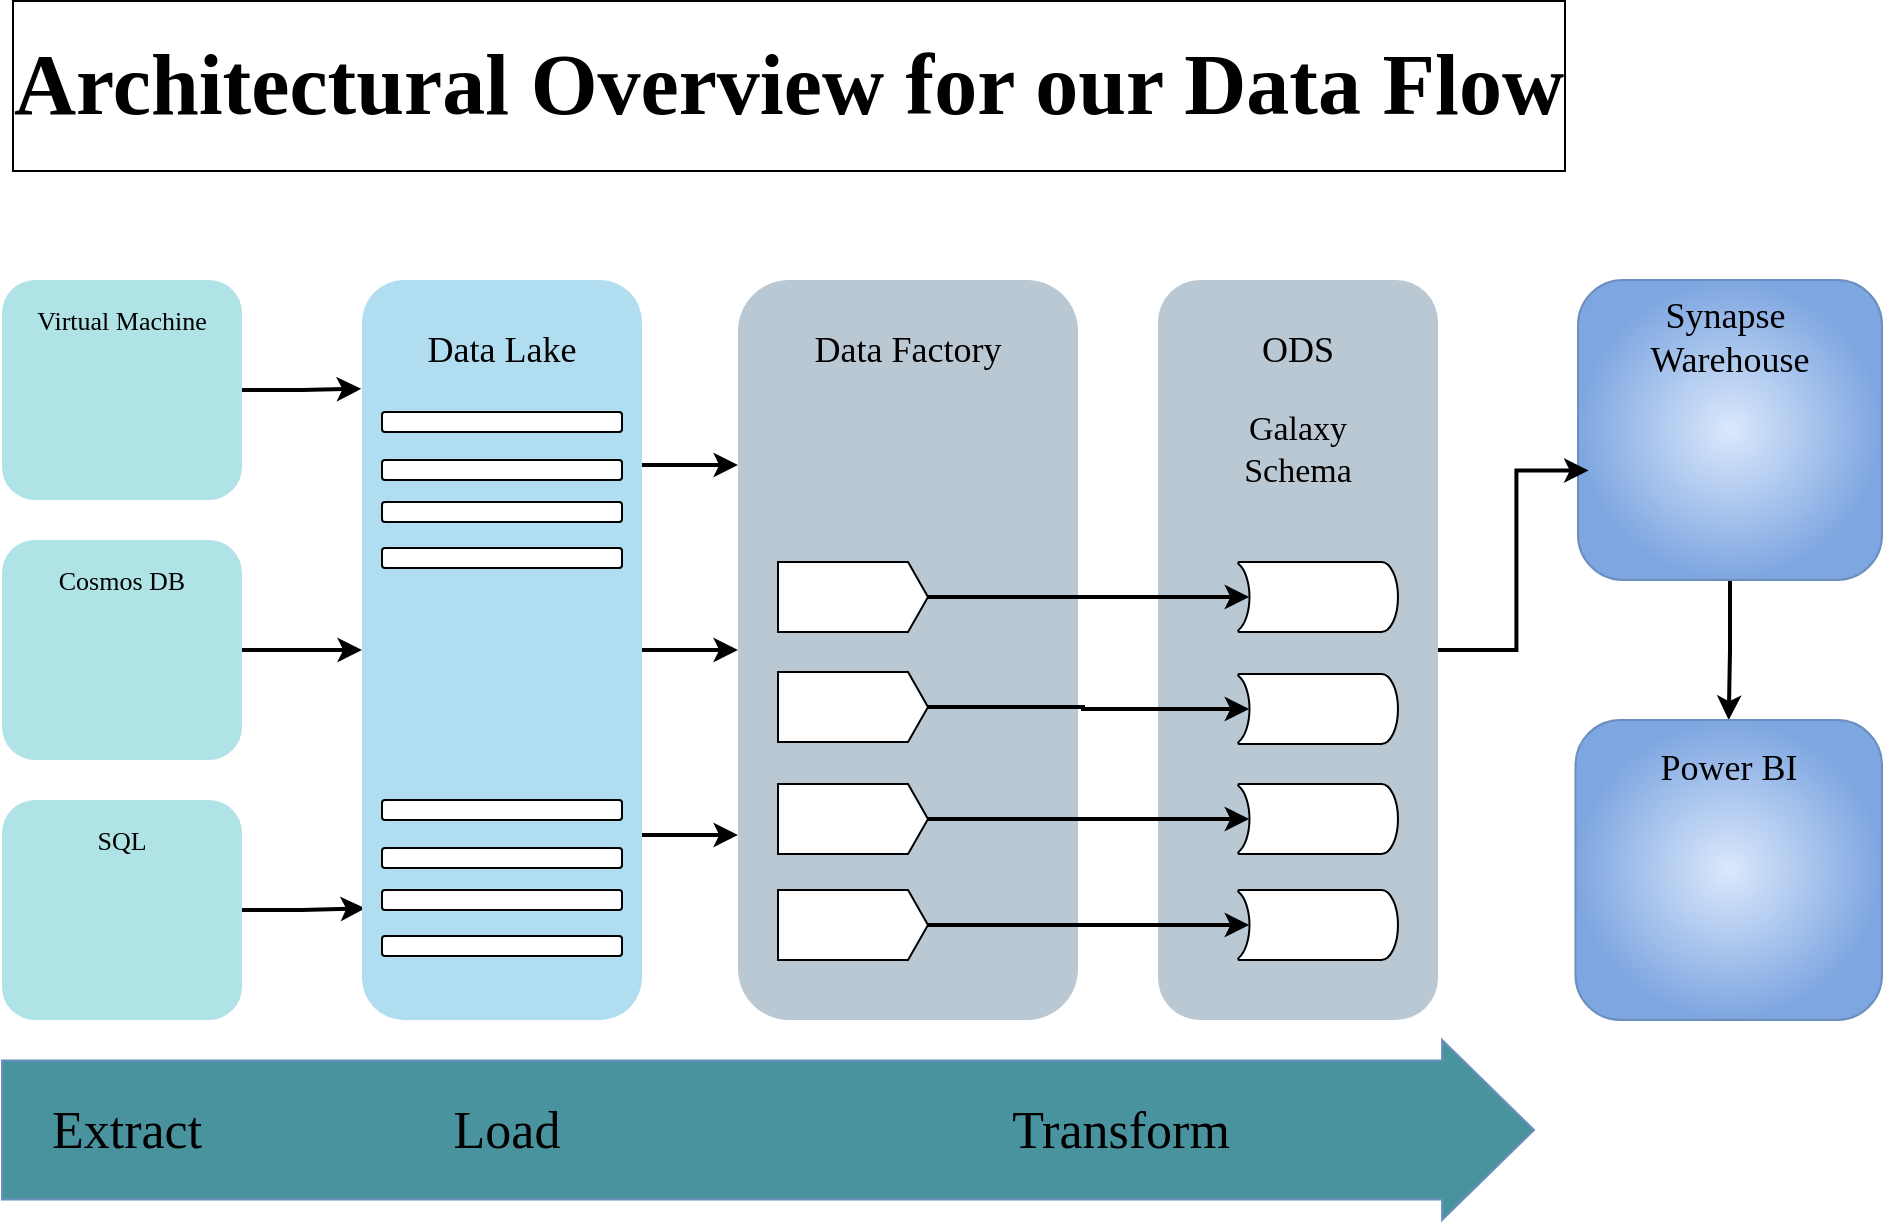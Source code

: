 <mxfile version="22.1.11" type="github">
  <diagram name="Page-1" id="jt3PBPhwUnPafhOXya_J">
    <mxGraphModel dx="1468" dy="938" grid="1" gridSize="10" guides="1" tooltips="1" connect="1" arrows="1" fold="1" page="1" pageScale="1" pageWidth="850" pageHeight="1100" math="0" shadow="0">
      <root>
        <mxCell id="0" />
        <mxCell id="1" parent="0" />
        <mxCell id="L3UYxXxdt7HCs2LZCHzP-1" value="&lt;p style=&quot;line-height: 500%;&quot;&gt;&lt;font style=&quot;font-size: 13px;&quot; face=&quot;Georgia&quot;&gt;Virtual Machine&lt;/font&gt;&lt;/p&gt;" style="rounded=1;whiteSpace=wrap;html=1;align=center;spacingTop=-70;fillColor=#b0e3e6;strokeColor=none;" parent="1" vertex="1">
          <mxGeometry x="100" y="190" width="120" height="110" as="geometry" />
        </mxCell>
        <mxCell id="L3UYxXxdt7HCs2LZCHzP-2" value="" style="shape=image;verticalLabelPosition=bottom;labelBackgroundColor=default;verticalAlign=top;aspect=fixed;imageAspect=0;image=https://static-00.iconduck.com/assets.00/virtual-machines-icon-512x464-nlf7gddb.png;" parent="1" vertex="1">
          <mxGeometry x="124.69" y="229" width="70.62" height="64" as="geometry" />
        </mxCell>
        <mxCell id="L3UYxXxdt7HCs2LZCHzP-8" style="edgeStyle=orthogonalEdgeStyle;rounded=0;orthogonalLoop=1;jettySize=auto;html=1;fontSize=12;horizontal=1;strokeWidth=2;entryX=0;entryY=0.5;entryDx=0;entryDy=0;" parent="1" source="L3UYxXxdt7HCs2LZCHzP-3" target="L3UYxXxdt7HCs2LZCHzP-7" edge="1">
          <mxGeometry relative="1" as="geometry">
            <mxPoint x="270" y="375" as="targetPoint" />
          </mxGeometry>
        </mxCell>
        <mxCell id="L3UYxXxdt7HCs2LZCHzP-3" value="&lt;p style=&quot;line-height: 500%;&quot;&gt;&lt;font face=&quot;Georgia&quot;&gt;&lt;span style=&quot;font-size: 13px;&quot;&gt;Cosmos DB&lt;/span&gt;&lt;/font&gt;&lt;/p&gt;" style="rounded=1;whiteSpace=wrap;html=1;align=center;spacingTop=-70;fillColor=#b0e3e6;strokeColor=none;" parent="1" vertex="1">
          <mxGeometry x="100" y="320" width="120" height="110" as="geometry" />
        </mxCell>
        <mxCell id="L3UYxXxdt7HCs2LZCHzP-4" value="" style="shape=image;verticalLabelPosition=bottom;labelBackgroundColor=default;verticalAlign=top;aspect=fixed;imageAspect=0;image=https://devblogs.microsoft.com/cosmosdb/wp-content/uploads/sites/52/2019/10/FeaturedDefault.png;" parent="1" vertex="1">
          <mxGeometry x="104" y="357" width="112" height="70" as="geometry" />
        </mxCell>
        <mxCell id="L3UYxXxdt7HCs2LZCHzP-9" style="edgeStyle=orthogonalEdgeStyle;rounded=0;orthogonalLoop=1;jettySize=auto;html=1;fontSize=12;horizontal=1;strokeWidth=2;entryX=0.011;entryY=0.849;entryDx=0;entryDy=0;entryPerimeter=0;" parent="1" source="L3UYxXxdt7HCs2LZCHzP-5" target="L3UYxXxdt7HCs2LZCHzP-7" edge="1">
          <mxGeometry relative="1" as="geometry">
            <mxPoint x="270" y="505" as="targetPoint" />
          </mxGeometry>
        </mxCell>
        <mxCell id="L3UYxXxdt7HCs2LZCHzP-5" value="&lt;p style=&quot;line-height: 500%;&quot;&gt;&lt;font face=&quot;Georgia&quot;&gt;&lt;span style=&quot;font-size: 13px;&quot;&gt;SQL&lt;/span&gt;&lt;/font&gt;&lt;/p&gt;" style="rounded=1;whiteSpace=wrap;html=1;align=center;spacingTop=-70;fillColor=#b0e3e6;strokeColor=none;" parent="1" vertex="1">
          <mxGeometry x="100" y="450" width="120" height="110" as="geometry" />
        </mxCell>
        <mxCell id="L3UYxXxdt7HCs2LZCHzP-6" value="" style="shape=image;verticalLabelPosition=bottom;labelBackgroundColor=default;verticalAlign=top;aspect=fixed;imageAspect=0;image=https://static-00.iconduck.com/assets.00/sql-database-sql-azure-icon-1955x2048-4pmty46t.png;" parent="1" vertex="1">
          <mxGeometry x="127.34" y="485.61" width="65.31" height="68.39" as="geometry" />
        </mxCell>
        <mxCell id="L3UYxXxdt7HCs2LZCHzP-44" value="" style="edgeStyle=orthogonalEdgeStyle;rounded=0;orthogonalLoop=1;jettySize=auto;html=1;strokeWidth=2;entryX=0;entryY=0.5;entryDx=0;entryDy=0;" parent="1" source="L3UYxXxdt7HCs2LZCHzP-7" edge="1" target="L3UYxXxdt7HCs2LZCHzP-54">
          <mxGeometry relative="1" as="geometry">
            <mxPoint x="460" y="375" as="targetPoint" />
          </mxGeometry>
        </mxCell>
        <mxCell id="L3UYxXxdt7HCs2LZCHzP-46" style="edgeStyle=orthogonalEdgeStyle;rounded=0;orthogonalLoop=1;jettySize=auto;html=1;exitX=1;exitY=0.75;exitDx=0;exitDy=0;entryX=0;entryY=0.75;entryDx=0;entryDy=0;strokeWidth=2;" parent="1" source="L3UYxXxdt7HCs2LZCHzP-7" edge="1" target="L3UYxXxdt7HCs2LZCHzP-54">
          <mxGeometry relative="1" as="geometry">
            <mxPoint x="460" y="467.5" as="targetPoint" />
          </mxGeometry>
        </mxCell>
        <mxCell id="L3UYxXxdt7HCs2LZCHzP-47" style="edgeStyle=orthogonalEdgeStyle;rounded=0;orthogonalLoop=1;jettySize=auto;html=1;exitX=1;exitY=0.25;exitDx=0;exitDy=0;entryX=0;entryY=0.25;entryDx=0;entryDy=0;strokeWidth=2;" parent="1" source="L3UYxXxdt7HCs2LZCHzP-7" edge="1" target="L3UYxXxdt7HCs2LZCHzP-54">
          <mxGeometry relative="1" as="geometry">
            <mxPoint x="460" y="282.5" as="targetPoint" />
          </mxGeometry>
        </mxCell>
        <mxCell id="L3UYxXxdt7HCs2LZCHzP-7" value="&lt;font style=&quot;font-size: 18px;&quot; face=&quot;Garamond&quot;&gt;Data Lake&lt;/font&gt;" style="rounded=1;whiteSpace=wrap;html=1;spacingTop=-300;fillColor=#b1ddf0;strokeColor=none;" parent="1" vertex="1">
          <mxGeometry x="280" y="190" width="140" height="370" as="geometry" />
        </mxCell>
        <mxCell id="L3UYxXxdt7HCs2LZCHzP-11" value="" style="rounded=1;whiteSpace=wrap;html=1;" parent="1" vertex="1">
          <mxGeometry x="290" y="256" width="120" height="10" as="geometry" />
        </mxCell>
        <mxCell id="L3UYxXxdt7HCs2LZCHzP-13" value="" style="rounded=1;whiteSpace=wrap;html=1;" parent="1" vertex="1">
          <mxGeometry x="290" y="280" width="120" height="10" as="geometry" />
        </mxCell>
        <mxCell id="L3UYxXxdt7HCs2LZCHzP-14" value="" style="rounded=1;whiteSpace=wrap;html=1;" parent="1" vertex="1">
          <mxGeometry x="290" y="301" width="120" height="10" as="geometry" />
        </mxCell>
        <mxCell id="L3UYxXxdt7HCs2LZCHzP-15" value="" style="rounded=1;whiteSpace=wrap;html=1;" parent="1" vertex="1">
          <mxGeometry x="290" y="324" width="120" height="10" as="geometry" />
        </mxCell>
        <mxCell id="L3UYxXxdt7HCs2LZCHzP-16" value="" style="rounded=1;whiteSpace=wrap;html=1;" parent="1" vertex="1">
          <mxGeometry x="290" y="450" width="120" height="10" as="geometry" />
        </mxCell>
        <mxCell id="L3UYxXxdt7HCs2LZCHzP-17" value="" style="rounded=1;whiteSpace=wrap;html=1;" parent="1" vertex="1">
          <mxGeometry x="290" y="474" width="120" height="10" as="geometry" />
        </mxCell>
        <mxCell id="L3UYxXxdt7HCs2LZCHzP-18" value="" style="rounded=1;whiteSpace=wrap;html=1;" parent="1" vertex="1">
          <mxGeometry x="290" y="495" width="120" height="10" as="geometry" />
        </mxCell>
        <mxCell id="L3UYxXxdt7HCs2LZCHzP-19" value="" style="rounded=1;whiteSpace=wrap;html=1;" parent="1" vertex="1">
          <mxGeometry x="290" y="518" width="120" height="10" as="geometry" />
        </mxCell>
        <mxCell id="L3UYxXxdt7HCs2LZCHzP-41" value="" style="shape=image;verticalLabelPosition=bottom;labelBackgroundColor=default;verticalAlign=top;aspect=fixed;imageAspect=0;image=https://cdn-images-1.medium.com/max/914/1*iYJgfYgxDWBcfWjl1twsag.png;" parent="1" vertex="1">
          <mxGeometry x="275" y="353.5" width="150.48" height="79" as="geometry" />
        </mxCell>
        <mxCell id="L3UYxXxdt7HCs2LZCHzP-49" style="edgeStyle=orthogonalEdgeStyle;rounded=0;orthogonalLoop=1;jettySize=auto;html=1;exitX=1;exitY=0.5;exitDx=0;exitDy=0;entryX=-0.003;entryY=0.147;entryDx=0;entryDy=0;entryPerimeter=0;strokeWidth=2;" parent="1" source="L3UYxXxdt7HCs2LZCHzP-1" target="L3UYxXxdt7HCs2LZCHzP-7" edge="1">
          <mxGeometry relative="1" as="geometry" />
        </mxCell>
        <mxCell id="L3UYxXxdt7HCs2LZCHzP-53" value="&lt;font style=&quot;font-size: 18px;&quot; face=&quot;Garamond&quot;&gt;ODS&lt;/font&gt;" style="rounded=1;whiteSpace=wrap;html=1;spacingTop=-300;fillColor=#bac8d3;strokeColor=none;" parent="1" vertex="1">
          <mxGeometry x="678" y="190" width="140" height="370" as="geometry" />
        </mxCell>
        <mxCell id="L3UYxXxdt7HCs2LZCHzP-54" value="&lt;font style=&quot;font-size: 18px;&quot; face=&quot;Garamond&quot;&gt;Data Factory&lt;/font&gt;" style="rounded=1;whiteSpace=wrap;html=1;spacingTop=-300;fillColor=#bac8d3;strokeColor=none;" parent="1" vertex="1">
          <mxGeometry x="468" y="190" width="170" height="370" as="geometry" />
        </mxCell>
        <mxCell id="cUaBks1Qy8qZdUU8rTtj-11" value="" style="shape=offPageConnector;whiteSpace=wrap;html=1;rotation=-90;size=0.133;" vertex="1" parent="1">
          <mxGeometry x="508" y="311" width="35" height="75" as="geometry" />
        </mxCell>
        <mxCell id="cUaBks1Qy8qZdUU8rTtj-12" value="" style="strokeWidth=1;html=1;shape=mxgraph.flowchart.stored_data;whiteSpace=wrap;rotation=-180;" vertex="1" parent="1">
          <mxGeometry x="718" y="331" width="80" height="35" as="geometry" />
        </mxCell>
        <mxCell id="cUaBks1Qy8qZdUU8rTtj-13" style="edgeStyle=orthogonalEdgeStyle;rounded=0;orthogonalLoop=1;jettySize=auto;html=1;exitX=0.5;exitY=1;exitDx=0;exitDy=0;entryX=0.93;entryY=0.5;entryDx=0;entryDy=0;entryPerimeter=0;strokeWidth=2;" edge="1" parent="1" source="cUaBks1Qy8qZdUU8rTtj-11" target="cUaBks1Qy8qZdUU8rTtj-12">
          <mxGeometry relative="1" as="geometry" />
        </mxCell>
        <mxCell id="cUaBks1Qy8qZdUU8rTtj-14" value="" style="shape=offPageConnector;whiteSpace=wrap;html=1;rotation=-90;size=0.133;" vertex="1" parent="1">
          <mxGeometry x="508" y="366" width="35" height="75" as="geometry" />
        </mxCell>
        <mxCell id="cUaBks1Qy8qZdUU8rTtj-15" value="" style="strokeWidth=1;html=1;shape=mxgraph.flowchart.stored_data;whiteSpace=wrap;rotation=-180;" vertex="1" parent="1">
          <mxGeometry x="718" y="387" width="80" height="35" as="geometry" />
        </mxCell>
        <mxCell id="cUaBks1Qy8qZdUU8rTtj-16" style="edgeStyle=orthogonalEdgeStyle;rounded=0;orthogonalLoop=1;jettySize=auto;html=1;exitX=0.5;exitY=1;exitDx=0;exitDy=0;entryX=0.93;entryY=0.5;entryDx=0;entryDy=0;entryPerimeter=0;strokeWidth=2;" edge="1" parent="1" source="cUaBks1Qy8qZdUU8rTtj-14" target="cUaBks1Qy8qZdUU8rTtj-15">
          <mxGeometry relative="1" as="geometry" />
        </mxCell>
        <mxCell id="cUaBks1Qy8qZdUU8rTtj-20" value="" style="shape=offPageConnector;whiteSpace=wrap;html=1;rotation=-90;size=0.133;" vertex="1" parent="1">
          <mxGeometry x="508" y="422" width="35" height="75" as="geometry" />
        </mxCell>
        <mxCell id="cUaBks1Qy8qZdUU8rTtj-21" value="" style="strokeWidth=1;html=1;shape=mxgraph.flowchart.stored_data;whiteSpace=wrap;rotation=-180;" vertex="1" parent="1">
          <mxGeometry x="718" y="442" width="80" height="35" as="geometry" />
        </mxCell>
        <mxCell id="cUaBks1Qy8qZdUU8rTtj-22" style="edgeStyle=orthogonalEdgeStyle;rounded=0;orthogonalLoop=1;jettySize=auto;html=1;exitX=0.5;exitY=1;exitDx=0;exitDy=0;entryX=0.93;entryY=0.5;entryDx=0;entryDy=0;entryPerimeter=0;strokeWidth=2;" edge="1" parent="1" source="cUaBks1Qy8qZdUU8rTtj-20" target="cUaBks1Qy8qZdUU8rTtj-21">
          <mxGeometry relative="1" as="geometry" />
        </mxCell>
        <mxCell id="cUaBks1Qy8qZdUU8rTtj-23" value="" style="shape=offPageConnector;whiteSpace=wrap;html=1;rotation=-90;size=0.133;" vertex="1" parent="1">
          <mxGeometry x="508" y="475" width="35" height="75" as="geometry" />
        </mxCell>
        <mxCell id="cUaBks1Qy8qZdUU8rTtj-24" value="" style="strokeWidth=1;html=1;shape=mxgraph.flowchart.stored_data;whiteSpace=wrap;rotation=-180;" vertex="1" parent="1">
          <mxGeometry x="718" y="495" width="80" height="35" as="geometry" />
        </mxCell>
        <mxCell id="cUaBks1Qy8qZdUU8rTtj-25" style="edgeStyle=orthogonalEdgeStyle;rounded=0;orthogonalLoop=1;jettySize=auto;html=1;exitX=0.5;exitY=1;exitDx=0;exitDy=0;entryX=0.93;entryY=0.5;entryDx=0;entryDy=0;entryPerimeter=0;strokeWidth=2;" edge="1" parent="1" source="cUaBks1Qy8qZdUU8rTtj-23" target="cUaBks1Qy8qZdUU8rTtj-24">
          <mxGeometry relative="1" as="geometry" />
        </mxCell>
        <mxCell id="cUaBks1Qy8qZdUU8rTtj-27" value="" style="shape=image;verticalLabelPosition=bottom;labelBackgroundColor=default;verticalAlign=top;aspect=fixed;imageAspect=0;image=https://symbols.getvecta.com/stencil_27/36_data-factory.e36cbf28ed.png;" vertex="1" parent="1">
          <mxGeometry x="521.5" y="249.75" width="63" height="63" as="geometry" />
        </mxCell>
        <mxCell id="cUaBks1Qy8qZdUU8rTtj-28" value="&lt;font face=&quot;Garamond&quot; style=&quot;font-size: 17px;&quot;&gt;Galaxy Schema&lt;/font&gt;" style="text;html=1;strokeColor=none;fillColor=none;align=center;verticalAlign=middle;whiteSpace=wrap;rounded=0;strokeWidth=1;" vertex="1" parent="1">
          <mxGeometry x="718" y="260" width="60" height="30" as="geometry" />
        </mxCell>
        <mxCell id="cUaBks1Qy8qZdUU8rTtj-57" style="edgeStyle=orthogonalEdgeStyle;rounded=0;orthogonalLoop=1;jettySize=auto;html=1;entryX=0.5;entryY=0;entryDx=0;entryDy=0;strokeWidth=2;" edge="1" parent="1" source="cUaBks1Qy8qZdUU8rTtj-29" target="cUaBks1Qy8qZdUU8rTtj-53">
          <mxGeometry relative="1" as="geometry" />
        </mxCell>
        <mxCell id="cUaBks1Qy8qZdUU8rTtj-29" value="&lt;p style=&quot;line-height: 60%;&quot;&gt;&lt;font face=&quot;Garamond&quot;&gt;&lt;span style=&quot;font-size: 18px;&quot;&gt;Synapse&amp;nbsp;&lt;/span&gt;&lt;/font&gt;&lt;/p&gt;&lt;p style=&quot;line-height: 60%;&quot;&gt;&lt;font face=&quot;Garamond&quot;&gt;&lt;span style=&quot;font-size: 18px;&quot;&gt;Warehouse&lt;/span&gt;&lt;/font&gt;&lt;/p&gt;" style="rounded=1;whiteSpace=wrap;html=1;spacingTop=-90;fillColor=#dae8fc;gradientColor=#7ea6e0;strokeColor=#6c8ebf;gradientDirection=radial;" vertex="1" parent="1">
          <mxGeometry x="888" y="190" width="152" height="150" as="geometry" />
        </mxCell>
        <mxCell id="cUaBks1Qy8qZdUU8rTtj-42" value="" style="shape=image;verticalLabelPosition=bottom;labelBackgroundColor=default;verticalAlign=top;aspect=fixed;imageAspect=0;image=https://azure.microsoft.com/svghandler/synapse-analytics/?width=600&amp;height=315;" vertex="1" parent="1">
          <mxGeometry x="896.38" y="256" width="135.24" height="71" as="geometry" />
        </mxCell>
        <mxCell id="cUaBks1Qy8qZdUU8rTtj-44" style="edgeStyle=orthogonalEdgeStyle;rounded=0;orthogonalLoop=1;jettySize=auto;html=1;exitX=0.5;exitY=1;exitDx=0;exitDy=0;" edge="1" parent="1" source="cUaBks1Qy8qZdUU8rTtj-29" target="cUaBks1Qy8qZdUU8rTtj-29">
          <mxGeometry relative="1" as="geometry" />
        </mxCell>
        <mxCell id="cUaBks1Qy8qZdUU8rTtj-46" style="edgeStyle=orthogonalEdgeStyle;rounded=0;orthogonalLoop=1;jettySize=auto;html=1;entryX=-0.023;entryY=0.412;entryDx=0;entryDy=0;entryPerimeter=0;strokeWidth=2;" edge="1" parent="1" source="L3UYxXxdt7HCs2LZCHzP-53" target="cUaBks1Qy8qZdUU8rTtj-42">
          <mxGeometry relative="1" as="geometry" />
        </mxCell>
        <mxCell id="cUaBks1Qy8qZdUU8rTtj-49" value="" style="shape=singleArrow;whiteSpace=wrap;html=1;arrowWidth=0.771;arrowSize=0.06;fillColor=#49939E;gradientColor=none;strokeColor=#6c8ebf;gradientDirection=west;" vertex="1" parent="1">
          <mxGeometry x="100" y="570" width="766" height="90" as="geometry" />
        </mxCell>
        <mxCell id="cUaBks1Qy8qZdUU8rTtj-50" value="Extract" style="text;html=1;strokeColor=none;fillColor=none;align=center;verticalAlign=middle;whiteSpace=wrap;rounded=0;fontSize=26;fontFamily=Georgia;" vertex="1" parent="1">
          <mxGeometry x="124.69" y="595" width="75.31" height="40" as="geometry" />
        </mxCell>
        <mxCell id="cUaBks1Qy8qZdUU8rTtj-51" value="Load" style="text;html=1;strokeColor=none;fillColor=none;align=center;verticalAlign=middle;whiteSpace=wrap;rounded=0;fontSize=26;fontFamily=Georgia;" vertex="1" parent="1">
          <mxGeometry x="314.93" y="595" width="75.31" height="40" as="geometry" />
        </mxCell>
        <mxCell id="cUaBks1Qy8qZdUU8rTtj-52" value="Transform" style="text;html=1;strokeColor=none;fillColor=none;align=center;verticalAlign=middle;whiteSpace=wrap;rounded=0;fontSize=26;fontFamily=Georgia;" vertex="1" parent="1">
          <mxGeometry x="622.35" y="595" width="75.31" height="40" as="geometry" />
        </mxCell>
        <mxCell id="cUaBks1Qy8qZdUU8rTtj-53" value="&lt;p style=&quot;line-height: 60%;&quot;&gt;&lt;font face=&quot;Garamond&quot;&gt;&lt;span style=&quot;font-size: 18px;&quot;&gt;Power BI&lt;/span&gt;&lt;/font&gt;&lt;/p&gt;" style="rounded=1;whiteSpace=wrap;html=1;spacingTop=-100;fillColor=#dae8fc;gradientColor=#7ea6e0;strokeColor=#6c8ebf;gradientDirection=radial;" vertex="1" parent="1">
          <mxGeometry x="886.74" y="410" width="153.26" height="150" as="geometry" />
        </mxCell>
        <mxCell id="cUaBks1Qy8qZdUU8rTtj-54" value="" style="shape=image;verticalLabelPosition=bottom;labelBackgroundColor=default;verticalAlign=top;aspect=fixed;imageAspect=0;image=https://1000logos.net/wp-content/uploads/2022/12/Power-BI-Logo.png;" vertex="1" parent="1">
          <mxGeometry x="893.74" y="460" width="137.88" height="77.55" as="geometry" />
        </mxCell>
        <mxCell id="cUaBks1Qy8qZdUU8rTtj-56" style="edgeStyle=orthogonalEdgeStyle;rounded=0;orthogonalLoop=1;jettySize=auto;html=1;exitX=0.5;exitY=1;exitDx=0;exitDy=0;" edge="1" parent="1" source="cUaBks1Qy8qZdUU8rTtj-29" target="cUaBks1Qy8qZdUU8rTtj-29">
          <mxGeometry relative="1" as="geometry" />
        </mxCell>
        <mxCell id="cUaBks1Qy8qZdUU8rTtj-58" value="&lt;h1&gt;&lt;font face=&quot;Georgia&quot; style=&quot;font-size: 43px;&quot;&gt;Architectural Overview for our Data Flow&lt;/font&gt;&lt;/h1&gt;" style="text;html=1;strokeColor=none;fillColor=none;spacing=5;spacingTop=-20;whiteSpace=wrap;overflow=hidden;rounded=0;fontStyle=1;labelBorderColor=default;" vertex="1" parent="1">
          <mxGeometry x="100" y="60" width="940" height="80" as="geometry" />
        </mxCell>
      </root>
    </mxGraphModel>
  </diagram>
</mxfile>
